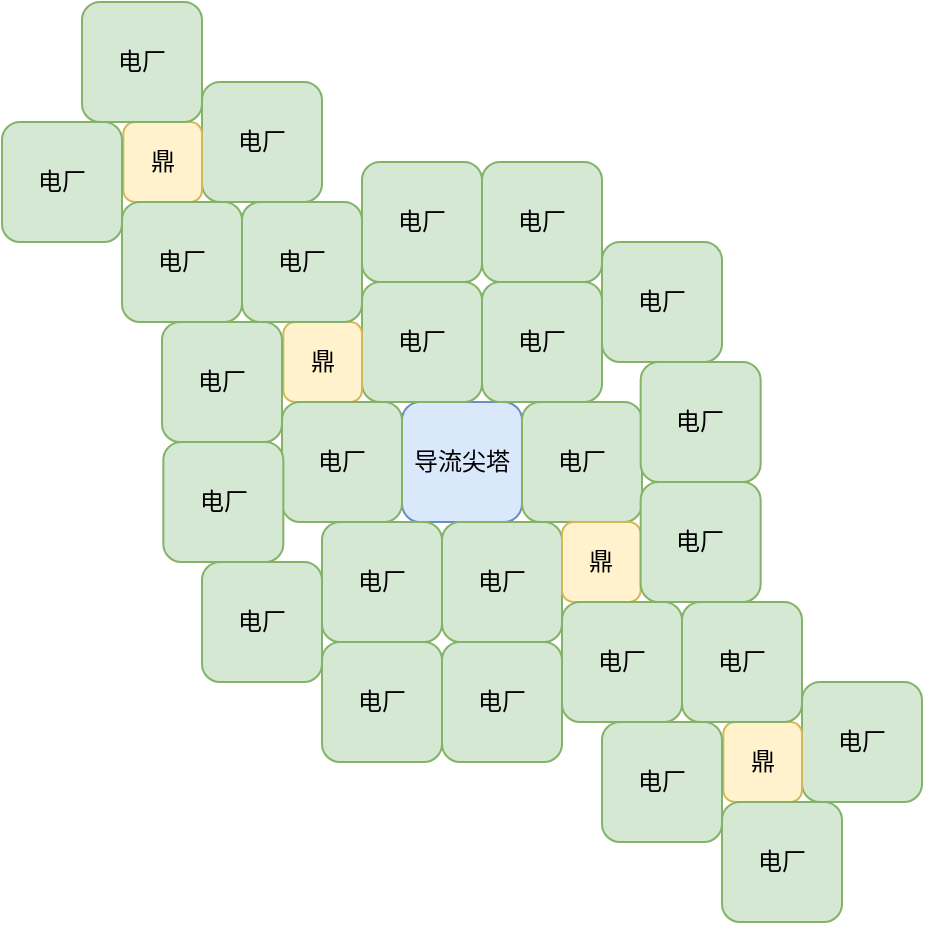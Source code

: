 <mxfile version="24.8.6">
  <diagram name="第 1 页" id="w1YCjIc9Sj5zi5e3cwsR">
    <mxGraphModel dx="1722" dy="923" grid="1" gridSize="5" guides="1" tooltips="1" connect="1" arrows="1" fold="1" page="1" pageScale="1" pageWidth="1200" pageHeight="1920" math="0" shadow="0">
      <root>
        <mxCell id="0" />
        <mxCell id="1" parent="0" />
        <mxCell id="-NXIvsWbZfEd-WGnwUbN-36" value="" style="group" vertex="1" connectable="0" parent="1">
          <mxGeometry x="970" y="215" width="160" height="160" as="geometry" />
        </mxCell>
        <mxCell id="-NXIvsWbZfEd-WGnwUbN-31" value="电厂" style="rounded=1;whiteSpace=wrap;html=1;fillColor=#d5e8d4;strokeColor=#82b366;" vertex="1" parent="-NXIvsWbZfEd-WGnwUbN-36">
          <mxGeometry x="100" y="40" width="60" height="60" as="geometry" />
        </mxCell>
        <mxCell id="-NXIvsWbZfEd-WGnwUbN-32" value="鼎" style="rounded=1;whiteSpace=wrap;html=1;fillColor=#fff2cc;strokeColor=#d6b656;" vertex="1" parent="-NXIvsWbZfEd-WGnwUbN-36">
          <mxGeometry x="60.67" y="60" width="39.33" height="40" as="geometry" />
        </mxCell>
        <mxCell id="-NXIvsWbZfEd-WGnwUbN-33" value="电厂" style="rounded=1;whiteSpace=wrap;html=1;fillColor=#d5e8d4;strokeColor=#82b366;" vertex="1" parent="-NXIvsWbZfEd-WGnwUbN-36">
          <mxGeometry x="60" y="100" width="60" height="60" as="geometry" />
        </mxCell>
        <mxCell id="-NXIvsWbZfEd-WGnwUbN-34" value="电厂" style="rounded=1;whiteSpace=wrap;html=1;fillColor=#d5e8d4;strokeColor=#82b366;" vertex="1" parent="-NXIvsWbZfEd-WGnwUbN-36">
          <mxGeometry x="40" width="60" height="60" as="geometry" />
        </mxCell>
        <mxCell id="-NXIvsWbZfEd-WGnwUbN-35" value="电厂" style="rounded=1;whiteSpace=wrap;html=1;fillColor=#d5e8d4;strokeColor=#82b366;" vertex="1" parent="-NXIvsWbZfEd-WGnwUbN-36">
          <mxGeometry y="60" width="60" height="60" as="geometry" />
        </mxCell>
        <mxCell id="-NXIvsWbZfEd-WGnwUbN-44" value="" style="group" vertex="1" connectable="0" parent="1">
          <mxGeometry x="1050" y="295" width="385" height="385" as="geometry" />
        </mxCell>
        <mxCell id="-NXIvsWbZfEd-WGnwUbN-1" value="导流尖塔" style="rounded=1;whiteSpace=wrap;html=1;fillColor=#dae8fc;strokeColor=#6c8ebf;imageHeight=24;imageWidth=24;" vertex="1" parent="-NXIvsWbZfEd-WGnwUbN-44">
          <mxGeometry x="120" y="120" width="60" height="60" as="geometry" />
        </mxCell>
        <mxCell id="-NXIvsWbZfEd-WGnwUbN-6" value="电厂" style="rounded=1;whiteSpace=wrap;html=1;fillColor=#d5e8d4;strokeColor=#82b366;" vertex="1" parent="-NXIvsWbZfEd-WGnwUbN-44">
          <mxGeometry x="100" y="60" width="60" height="60" as="geometry" />
        </mxCell>
        <mxCell id="-NXIvsWbZfEd-WGnwUbN-12" value="鼎" style="rounded=1;whiteSpace=wrap;html=1;fillColor=#fff2cc;strokeColor=#d6b656;" vertex="1" parent="-NXIvsWbZfEd-WGnwUbN-44">
          <mxGeometry x="60.67" y="80" width="39.33" height="40" as="geometry" />
        </mxCell>
        <mxCell id="-NXIvsWbZfEd-WGnwUbN-13" value="电厂" style="rounded=1;whiteSpace=wrap;html=1;fillColor=#d5e8d4;strokeColor=#82b366;" vertex="1" parent="-NXIvsWbZfEd-WGnwUbN-44">
          <mxGeometry x="100" width="60" height="60" as="geometry" />
        </mxCell>
        <mxCell id="-NXIvsWbZfEd-WGnwUbN-14" value="电厂" style="rounded=1;whiteSpace=wrap;html=1;fillColor=#d5e8d4;strokeColor=#82b366;" vertex="1" parent="-NXIvsWbZfEd-WGnwUbN-44">
          <mxGeometry x="160" width="60" height="60" as="geometry" />
        </mxCell>
        <mxCell id="-NXIvsWbZfEd-WGnwUbN-15" value="电厂" style="rounded=1;whiteSpace=wrap;html=1;fillColor=#d5e8d4;strokeColor=#82b366;" vertex="1" parent="-NXIvsWbZfEd-WGnwUbN-44">
          <mxGeometry x="160" y="60" width="60" height="60" as="geometry" />
        </mxCell>
        <mxCell id="-NXIvsWbZfEd-WGnwUbN-16" value="电厂" style="rounded=1;whiteSpace=wrap;html=1;fillColor=#d5e8d4;strokeColor=#82b366;" vertex="1" parent="-NXIvsWbZfEd-WGnwUbN-44">
          <mxGeometry x="80" y="240" width="60" height="60" as="geometry" />
        </mxCell>
        <mxCell id="-NXIvsWbZfEd-WGnwUbN-17" value="电厂" style="rounded=1;whiteSpace=wrap;html=1;fillColor=#d5e8d4;strokeColor=#82b366;" vertex="1" parent="-NXIvsWbZfEd-WGnwUbN-44">
          <mxGeometry x="80" y="180" width="60" height="60" as="geometry" />
        </mxCell>
        <mxCell id="-NXIvsWbZfEd-WGnwUbN-18" value="电厂" style="rounded=1;whiteSpace=wrap;html=1;fillColor=#d5e8d4;strokeColor=#82b366;" vertex="1" parent="-NXIvsWbZfEd-WGnwUbN-44">
          <mxGeometry x="140" y="180" width="60" height="60" as="geometry" />
        </mxCell>
        <mxCell id="-NXIvsWbZfEd-WGnwUbN-19" value="电厂" style="rounded=1;whiteSpace=wrap;html=1;fillColor=#d5e8d4;strokeColor=#82b366;" vertex="1" parent="-NXIvsWbZfEd-WGnwUbN-44">
          <mxGeometry x="140" y="240" width="60" height="60" as="geometry" />
        </mxCell>
        <mxCell id="-NXIvsWbZfEd-WGnwUbN-20" value="电厂" style="rounded=1;whiteSpace=wrap;html=1;fillColor=#d5e8d4;strokeColor=#82b366;" vertex="1" parent="-NXIvsWbZfEd-WGnwUbN-44">
          <mxGeometry x="60" y="120" width="60" height="60" as="geometry" />
        </mxCell>
        <mxCell id="-NXIvsWbZfEd-WGnwUbN-21" value="电厂" style="rounded=1;whiteSpace=wrap;html=1;fillColor=#d5e8d4;strokeColor=#82b366;" vertex="1" parent="-NXIvsWbZfEd-WGnwUbN-44">
          <mxGeometry x="180" y="120" width="60" height="60" as="geometry" />
        </mxCell>
        <mxCell id="-NXIvsWbZfEd-WGnwUbN-22" value="鼎" style="rounded=1;whiteSpace=wrap;html=1;fillColor=#fff2cc;strokeColor=#d6b656;" vertex="1" parent="-NXIvsWbZfEd-WGnwUbN-44">
          <mxGeometry x="200" y="180" width="39.33" height="40" as="geometry" />
        </mxCell>
        <mxCell id="-NXIvsWbZfEd-WGnwUbN-23" value="电厂" style="rounded=1;whiteSpace=wrap;html=1;fillColor=#d5e8d4;strokeColor=#82b366;" vertex="1" parent="-NXIvsWbZfEd-WGnwUbN-44">
          <mxGeometry x="40" y="20" width="60" height="60" as="geometry" />
        </mxCell>
        <mxCell id="-NXIvsWbZfEd-WGnwUbN-24" value="电厂" style="rounded=1;whiteSpace=wrap;html=1;fillColor=#d5e8d4;strokeColor=#82b366;" vertex="1" parent="-NXIvsWbZfEd-WGnwUbN-44">
          <mxGeometry y="80" width="60" height="60" as="geometry" />
        </mxCell>
        <mxCell id="-NXIvsWbZfEd-WGnwUbN-25" value="电厂" style="rounded=1;whiteSpace=wrap;html=1;fillColor=#d5e8d4;strokeColor=#82b366;" vertex="1" parent="-NXIvsWbZfEd-WGnwUbN-44">
          <mxGeometry x="200" y="220" width="60" height="60" as="geometry" />
        </mxCell>
        <mxCell id="-NXIvsWbZfEd-WGnwUbN-26" value="电厂" style="rounded=1;whiteSpace=wrap;html=1;fillColor=#d5e8d4;strokeColor=#82b366;" vertex="1" parent="-NXIvsWbZfEd-WGnwUbN-44">
          <mxGeometry x="239.33" y="160" width="60" height="60" as="geometry" />
        </mxCell>
        <mxCell id="-NXIvsWbZfEd-WGnwUbN-27" value="电厂" style="rounded=1;whiteSpace=wrap;html=1;fillColor=#d5e8d4;strokeColor=#82b366;" vertex="1" parent="-NXIvsWbZfEd-WGnwUbN-44">
          <mxGeometry x="0.67" y="140" width="60" height="60" as="geometry" />
        </mxCell>
        <mxCell id="-NXIvsWbZfEd-WGnwUbN-28" value="电厂" style="rounded=1;whiteSpace=wrap;html=1;fillColor=#d5e8d4;strokeColor=#82b366;" vertex="1" parent="-NXIvsWbZfEd-WGnwUbN-44">
          <mxGeometry x="20" y="200" width="60" height="60" as="geometry" />
        </mxCell>
        <mxCell id="-NXIvsWbZfEd-WGnwUbN-29" value="电厂" style="rounded=1;whiteSpace=wrap;html=1;fillColor=#d5e8d4;strokeColor=#82b366;" vertex="1" parent="-NXIvsWbZfEd-WGnwUbN-44">
          <mxGeometry x="239.33" y="100" width="60" height="60" as="geometry" />
        </mxCell>
        <mxCell id="-NXIvsWbZfEd-WGnwUbN-30" value="电厂" style="rounded=1;whiteSpace=wrap;html=1;fillColor=#d5e8d4;strokeColor=#82b366;" vertex="1" parent="-NXIvsWbZfEd-WGnwUbN-44">
          <mxGeometry x="220" y="40" width="60" height="60" as="geometry" />
        </mxCell>
        <mxCell id="-NXIvsWbZfEd-WGnwUbN-38" value="" style="group" vertex="1" connectable="0" parent="-NXIvsWbZfEd-WGnwUbN-44">
          <mxGeometry x="220" y="220" width="160" height="160" as="geometry" />
        </mxCell>
        <mxCell id="-NXIvsWbZfEd-WGnwUbN-39" value="电厂" style="rounded=1;whiteSpace=wrap;html=1;fillColor=#d5e8d4;strokeColor=#82b366;" vertex="1" parent="-NXIvsWbZfEd-WGnwUbN-38">
          <mxGeometry x="100" y="40" width="60" height="60" as="geometry" />
        </mxCell>
        <mxCell id="-NXIvsWbZfEd-WGnwUbN-40" value="鼎" style="rounded=1;whiteSpace=wrap;html=1;fillColor=#fff2cc;strokeColor=#d6b656;" vertex="1" parent="-NXIvsWbZfEd-WGnwUbN-38">
          <mxGeometry x="60.67" y="60" width="39.33" height="40" as="geometry" />
        </mxCell>
        <mxCell id="-NXIvsWbZfEd-WGnwUbN-41" value="电厂" style="rounded=1;whiteSpace=wrap;html=1;fillColor=#d5e8d4;strokeColor=#82b366;" vertex="1" parent="-NXIvsWbZfEd-WGnwUbN-38">
          <mxGeometry x="60" y="100" width="60" height="60" as="geometry" />
        </mxCell>
        <mxCell id="-NXIvsWbZfEd-WGnwUbN-42" value="电厂" style="rounded=1;whiteSpace=wrap;html=1;fillColor=#d5e8d4;strokeColor=#82b366;" vertex="1" parent="-NXIvsWbZfEd-WGnwUbN-38">
          <mxGeometry x="40" width="60" height="60" as="geometry" />
        </mxCell>
        <mxCell id="-NXIvsWbZfEd-WGnwUbN-43" value="电厂" style="rounded=1;whiteSpace=wrap;html=1;fillColor=#d5e8d4;strokeColor=#82b366;" vertex="1" parent="-NXIvsWbZfEd-WGnwUbN-38">
          <mxGeometry y="60" width="60" height="60" as="geometry" />
        </mxCell>
      </root>
    </mxGraphModel>
  </diagram>
</mxfile>
